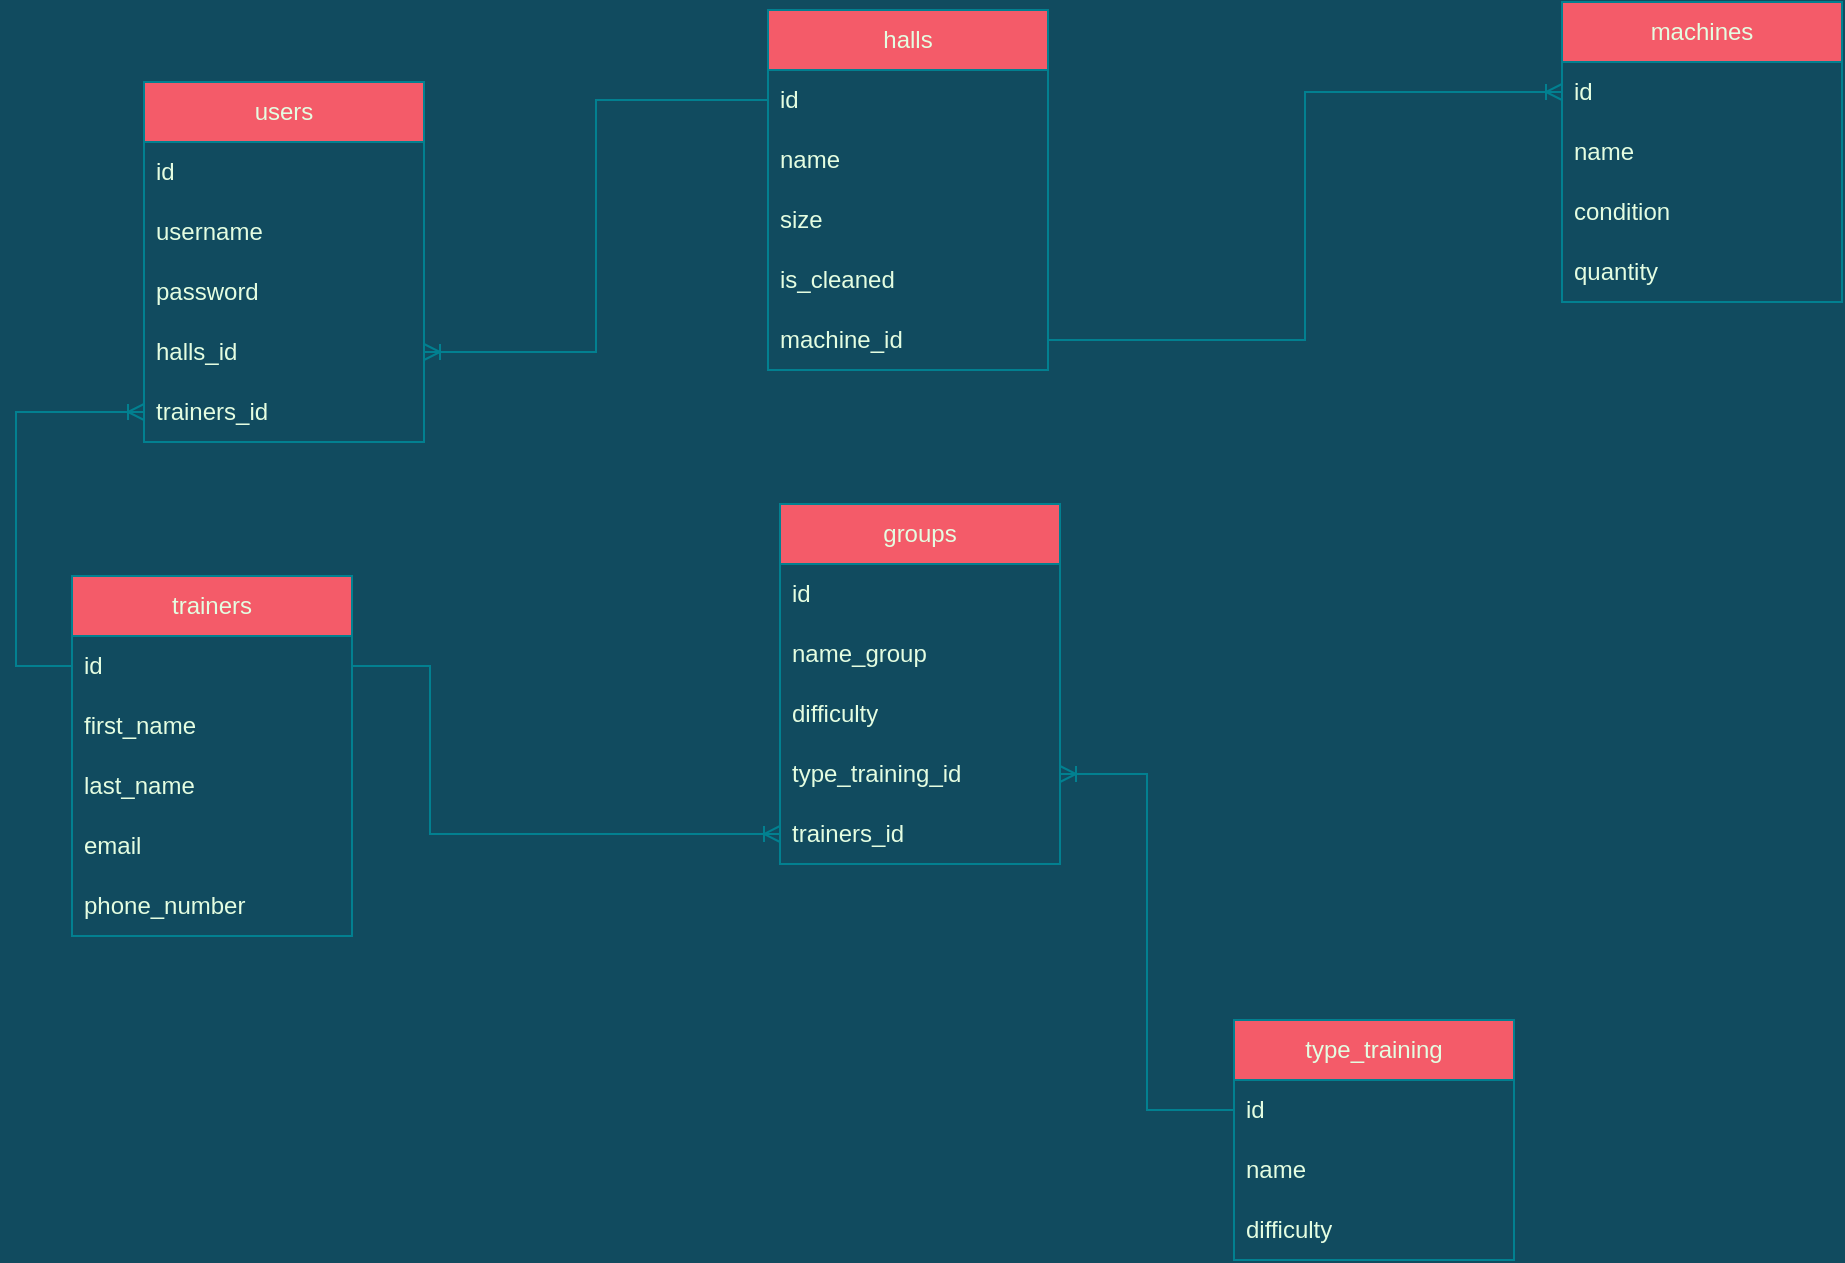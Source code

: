 <mxfile version="20.5.3" type="embed"><diagram id="C5RBs43oDa-KdzZeNtuy" name="Page-1"><mxGraphModel dx="858" dy="939" grid="0" gridSize="10" guides="1" tooltips="1" connect="1" arrows="1" fold="1" page="0" pageScale="1" pageWidth="827" pageHeight="1169" background="#114B5F" math="0" shadow="0"><root><mxCell id="WIyWlLk6GJQsqaUBKTNV-0"/><mxCell id="WIyWlLk6GJQsqaUBKTNV-1" parent="WIyWlLk6GJQsqaUBKTNV-0"/><mxCell id="smcjl3rhfNC1PhAupICk-0" value="trainers" style="swimlane;fontStyle=0;childLayout=stackLayout;horizontal=1;startSize=30;horizontalStack=0;resizeParent=1;resizeParentMax=0;resizeLast=0;collapsible=1;marginBottom=0;whiteSpace=wrap;html=1;fillColor=#F45B69;strokeColor=#028090;fontColor=#E4FDE1;" parent="WIyWlLk6GJQsqaUBKTNV-1" vertex="1"><mxGeometry x="728" y="291" width="140" height="180" as="geometry"/></mxCell><mxCell id="smcjl3rhfNC1PhAupICk-1" value="id" style="text;strokeColor=none;fillColor=none;align=left;verticalAlign=middle;spacingLeft=4;spacingRight=4;overflow=hidden;points=[[0,0.5],[1,0.5]];portConstraint=eastwest;rotatable=0;whiteSpace=wrap;html=1;fontColor=#E4FDE1;" parent="smcjl3rhfNC1PhAupICk-0" vertex="1"><mxGeometry y="30" width="140" height="30" as="geometry"/></mxCell><mxCell id="smcjl3rhfNC1PhAupICk-2" value="first_name" style="text;strokeColor=none;fillColor=none;align=left;verticalAlign=middle;spacingLeft=4;spacingRight=4;overflow=hidden;points=[[0,0.5],[1,0.5]];portConstraint=eastwest;rotatable=0;whiteSpace=wrap;html=1;fontColor=#E4FDE1;" parent="smcjl3rhfNC1PhAupICk-0" vertex="1"><mxGeometry y="60" width="140" height="30" as="geometry"/></mxCell><mxCell id="smcjl3rhfNC1PhAupICk-3" value="last_name" style="text;strokeColor=none;fillColor=none;align=left;verticalAlign=middle;spacingLeft=4;spacingRight=4;overflow=hidden;points=[[0,0.5],[1,0.5]];portConstraint=eastwest;rotatable=0;whiteSpace=wrap;html=1;fontColor=#E4FDE1;" parent="smcjl3rhfNC1PhAupICk-0" vertex="1"><mxGeometry y="90" width="140" height="30" as="geometry"/></mxCell><mxCell id="0" value="email" style="text;strokeColor=none;fillColor=none;align=left;verticalAlign=middle;spacingLeft=4;spacingRight=4;overflow=hidden;points=[[0,0.5],[1,0.5]];portConstraint=eastwest;rotatable=0;whiteSpace=wrap;html=1;fontColor=#E4FDE1;" parent="smcjl3rhfNC1PhAupICk-0" vertex="1"><mxGeometry y="120" width="140" height="30" as="geometry"/></mxCell><mxCell id="1" value="phone_number" style="text;strokeColor=none;fillColor=none;align=left;verticalAlign=middle;spacingLeft=4;spacingRight=4;overflow=hidden;points=[[0,0.5],[1,0.5]];portConstraint=eastwest;rotatable=0;whiteSpace=wrap;html=1;fontColor=#E4FDE1;" parent="smcjl3rhfNC1PhAupICk-0" vertex="1"><mxGeometry y="150" width="140" height="30" as="geometry"/></mxCell><mxCell id="smcjl3rhfNC1PhAupICk-4" value="users" style="swimlane;fontStyle=0;childLayout=stackLayout;horizontal=1;startSize=30;horizontalStack=0;resizeParent=1;resizeParentMax=0;resizeLast=0;collapsible=1;marginBottom=0;whiteSpace=wrap;html=1;fillColor=#F45B69;strokeColor=#028090;fontColor=#E4FDE1;" parent="WIyWlLk6GJQsqaUBKTNV-1" vertex="1"><mxGeometry x="764" y="44" width="140" height="180" as="geometry"/></mxCell><mxCell id="smcjl3rhfNC1PhAupICk-5" value="id" style="text;strokeColor=none;fillColor=none;align=left;verticalAlign=middle;spacingLeft=4;spacingRight=4;overflow=hidden;points=[[0,0.5],[1,0.5]];portConstraint=eastwest;rotatable=0;whiteSpace=wrap;html=1;fontColor=#E4FDE1;" parent="smcjl3rhfNC1PhAupICk-4" vertex="1"><mxGeometry y="30" width="140" height="30" as="geometry"/></mxCell><mxCell id="smcjl3rhfNC1PhAupICk-6" value="username" style="text;strokeColor=none;fillColor=none;align=left;verticalAlign=middle;spacingLeft=4;spacingRight=4;overflow=hidden;points=[[0,0.5],[1,0.5]];portConstraint=eastwest;rotatable=0;whiteSpace=wrap;html=1;fontColor=#E4FDE1;" parent="smcjl3rhfNC1PhAupICk-4" vertex="1"><mxGeometry y="60" width="140" height="30" as="geometry"/></mxCell><mxCell id="smcjl3rhfNC1PhAupICk-7" value="password" style="text;strokeColor=none;fillColor=none;align=left;verticalAlign=middle;spacingLeft=4;spacingRight=4;overflow=hidden;points=[[0,0.5],[1,0.5]];portConstraint=eastwest;rotatable=0;whiteSpace=wrap;html=1;fontColor=#E4FDE1;" parent="smcjl3rhfNC1PhAupICk-4" vertex="1"><mxGeometry y="90" width="140" height="30" as="geometry"/></mxCell><mxCell id="21" value="halls_id" style="text;strokeColor=none;fillColor=none;align=left;verticalAlign=middle;spacingLeft=4;spacingRight=4;overflow=hidden;points=[[0,0.5],[1,0.5]];portConstraint=eastwest;rotatable=0;whiteSpace=wrap;html=1;fontColor=#E4FDE1;" vertex="1" parent="smcjl3rhfNC1PhAupICk-4"><mxGeometry y="120" width="140" height="30" as="geometry"/></mxCell><mxCell id="19" value="trainers_id" style="text;strokeColor=none;fillColor=none;align=left;verticalAlign=middle;spacingLeft=4;spacingRight=4;overflow=hidden;points=[[0,0.5],[1,0.5]];portConstraint=eastwest;rotatable=0;whiteSpace=wrap;html=1;fontColor=#E4FDE1;" vertex="1" parent="smcjl3rhfNC1PhAupICk-4"><mxGeometry y="150" width="140" height="30" as="geometry"/></mxCell><mxCell id="smcjl3rhfNC1PhAupICk-9" value="groups" style="swimlane;fontStyle=0;childLayout=stackLayout;horizontal=1;startSize=30;horizontalStack=0;resizeParent=1;resizeParentMax=0;resizeLast=0;collapsible=1;marginBottom=0;whiteSpace=wrap;html=1;fillColor=#F45B69;strokeColor=#028090;fontColor=#E4FDE1;" parent="WIyWlLk6GJQsqaUBKTNV-1" vertex="1"><mxGeometry x="1082" y="255" width="140" height="180" as="geometry"/></mxCell><mxCell id="smcjl3rhfNC1PhAupICk-10" value="id" style="text;strokeColor=none;fillColor=none;align=left;verticalAlign=middle;spacingLeft=4;spacingRight=4;overflow=hidden;points=[[0,0.5],[1,0.5]];portConstraint=eastwest;rotatable=0;whiteSpace=wrap;html=1;fontColor=#E4FDE1;" parent="smcjl3rhfNC1PhAupICk-9" vertex="1"><mxGeometry y="30" width="140" height="30" as="geometry"/></mxCell><mxCell id="smcjl3rhfNC1PhAupICk-11" value="name_group" style="text;strokeColor=none;fillColor=none;align=left;verticalAlign=middle;spacingLeft=4;spacingRight=4;overflow=hidden;points=[[0,0.5],[1,0.5]];portConstraint=eastwest;rotatable=0;whiteSpace=wrap;html=1;fontColor=#E4FDE1;" parent="smcjl3rhfNC1PhAupICk-9" vertex="1"><mxGeometry y="60" width="140" height="30" as="geometry"/></mxCell><mxCell id="smcjl3rhfNC1PhAupICk-18" value="difficulty" style="text;strokeColor=none;fillColor=none;align=left;verticalAlign=middle;spacingLeft=4;spacingRight=4;overflow=hidden;points=[[0,0.5],[1,0.5]];portConstraint=eastwest;rotatable=0;whiteSpace=wrap;html=1;fontColor=#E4FDE1;" parent="smcjl3rhfNC1PhAupICk-9" vertex="1"><mxGeometry y="90" width="140" height="30" as="geometry"/></mxCell><mxCell id="smcjl3rhfNC1PhAupICk-12" value="type_training_id" style="text;strokeColor=none;fillColor=none;align=left;verticalAlign=middle;spacingLeft=4;spacingRight=4;overflow=hidden;points=[[0,0.5],[1,0.5]];portConstraint=eastwest;rotatable=0;whiteSpace=wrap;html=1;fontColor=#E4FDE1;" parent="smcjl3rhfNC1PhAupICk-9" vertex="1"><mxGeometry y="120" width="140" height="30" as="geometry"/></mxCell><mxCell id="23" value="trainers_id" style="text;strokeColor=none;fillColor=none;align=left;verticalAlign=middle;spacingLeft=4;spacingRight=4;overflow=hidden;points=[[0,0.5],[1,0.5]];portConstraint=eastwest;rotatable=0;whiteSpace=wrap;html=1;fontColor=#E4FDE1;" vertex="1" parent="smcjl3rhfNC1PhAupICk-9"><mxGeometry y="150" width="140" height="30" as="geometry"/></mxCell><mxCell id="smcjl3rhfNC1PhAupICk-13" value="type_training" style="swimlane;fontStyle=0;childLayout=stackLayout;horizontal=1;startSize=30;horizontalStack=0;resizeParent=1;resizeParentMax=0;resizeLast=0;collapsible=1;marginBottom=0;whiteSpace=wrap;html=1;fillColor=#F45B69;strokeColor=#028090;fontColor=#E4FDE1;" parent="WIyWlLk6GJQsqaUBKTNV-1" vertex="1"><mxGeometry x="1309" y="513" width="140" height="120" as="geometry"/></mxCell><mxCell id="smcjl3rhfNC1PhAupICk-14" value="id" style="text;strokeColor=none;fillColor=none;align=left;verticalAlign=middle;spacingLeft=4;spacingRight=4;overflow=hidden;points=[[0,0.5],[1,0.5]];portConstraint=eastwest;rotatable=0;whiteSpace=wrap;html=1;fontColor=#E4FDE1;" parent="smcjl3rhfNC1PhAupICk-13" vertex="1"><mxGeometry y="30" width="140" height="30" as="geometry"/></mxCell><mxCell id="smcjl3rhfNC1PhAupICk-15" value="name" style="text;strokeColor=none;fillColor=none;align=left;verticalAlign=middle;spacingLeft=4;spacingRight=4;overflow=hidden;points=[[0,0.5],[1,0.5]];portConstraint=eastwest;rotatable=0;whiteSpace=wrap;html=1;fontColor=#E4FDE1;" parent="smcjl3rhfNC1PhAupICk-13" vertex="1"><mxGeometry y="60" width="140" height="30" as="geometry"/></mxCell><mxCell id="smcjl3rhfNC1PhAupICk-16" value="difficulty" style="text;strokeColor=none;fillColor=none;align=left;verticalAlign=middle;spacingLeft=4;spacingRight=4;overflow=hidden;points=[[0,0.5],[1,0.5]];portConstraint=eastwest;rotatable=0;whiteSpace=wrap;html=1;fontColor=#E4FDE1;" parent="smcjl3rhfNC1PhAupICk-13" vertex="1"><mxGeometry y="90" width="140" height="30" as="geometry"/></mxCell><mxCell id="smcjl3rhfNC1PhAupICk-24" value="halls" style="swimlane;fontStyle=0;childLayout=stackLayout;horizontal=1;startSize=30;horizontalStack=0;resizeParent=1;resizeParentMax=0;resizeLast=0;collapsible=1;marginBottom=0;whiteSpace=wrap;html=1;swimlaneFillColor=none;fillColor=#F45B69;strokeColor=#028090;fontColor=#E4FDE1;" parent="WIyWlLk6GJQsqaUBKTNV-1" vertex="1"><mxGeometry x="1076" y="8" width="140" height="180" as="geometry"/></mxCell><mxCell id="smcjl3rhfNC1PhAupICk-25" value="id" style="text;strokeColor=none;fillColor=none;align=left;verticalAlign=middle;spacingLeft=4;spacingRight=4;overflow=hidden;points=[[0,0.5],[1,0.5]];portConstraint=eastwest;rotatable=0;whiteSpace=wrap;html=1;fontColor=#E4FDE1;" parent="smcjl3rhfNC1PhAupICk-24" vertex="1"><mxGeometry y="30" width="140" height="30" as="geometry"/></mxCell><mxCell id="7" value="name" style="text;strokeColor=none;fillColor=none;align=left;verticalAlign=middle;spacingLeft=4;spacingRight=4;overflow=hidden;points=[[0,0.5],[1,0.5]];portConstraint=eastwest;rotatable=0;whiteSpace=wrap;html=1;fontColor=#E4FDE1;" parent="smcjl3rhfNC1PhAupICk-24" vertex="1"><mxGeometry y="60" width="140" height="30" as="geometry"/></mxCell><mxCell id="smcjl3rhfNC1PhAupICk-26" value="size" style="text;strokeColor=none;fillColor=none;align=left;verticalAlign=middle;spacingLeft=4;spacingRight=4;overflow=hidden;points=[[0,0.5],[1,0.5]];portConstraint=eastwest;rotatable=0;whiteSpace=wrap;html=1;fontColor=#E4FDE1;" parent="smcjl3rhfNC1PhAupICk-24" vertex="1"><mxGeometry y="90" width="140" height="30" as="geometry"/></mxCell><mxCell id="smcjl3rhfNC1PhAupICk-27" value="is_cleaned" style="text;strokeColor=none;fillColor=none;align=left;verticalAlign=middle;spacingLeft=4;spacingRight=4;overflow=hidden;points=[[0,0.5],[1,0.5]];portConstraint=eastwest;rotatable=0;whiteSpace=wrap;html=1;fontColor=#E4FDE1;" parent="smcjl3rhfNC1PhAupICk-24" vertex="1"><mxGeometry y="120" width="140" height="30" as="geometry"/></mxCell><mxCell id="34" value="machine_id" style="text;strokeColor=none;fillColor=none;align=left;verticalAlign=middle;spacingLeft=4;spacingRight=4;overflow=hidden;points=[[0,0.5],[1,0.5]];portConstraint=eastwest;rotatable=0;whiteSpace=wrap;html=1;fontColor=#E4FDE1;" vertex="1" parent="smcjl3rhfNC1PhAupICk-24"><mxGeometry y="150" width="140" height="30" as="geometry"/></mxCell><mxCell id="16" value="" style="edgeStyle=orthogonalEdgeStyle;fontSize=12;html=1;endArrow=ERoneToMany;rounded=0;shadow=0;sketch=0;strokeColor=#028090;strokeWidth=1;labelBackgroundColor=#114B5F;fontColor=#E4FDE1;" edge="1" parent="WIyWlLk6GJQsqaUBKTNV-1" source="smcjl3rhfNC1PhAupICk-14" target="smcjl3rhfNC1PhAupICk-12"><mxGeometry width="100" height="100" relative="1" as="geometry"><mxPoint x="1422" y="321" as="sourcePoint"/><mxPoint x="1522" y="221" as="targetPoint"/></mxGeometry></mxCell><mxCell id="20" value="" style="edgeStyle=orthogonalEdgeStyle;fontSize=12;html=1;endArrow=ERoneToMany;rounded=0;shadow=0;sketch=0;strokeColor=#028090;strokeWidth=1;exitX=0;exitY=0.5;exitDx=0;exitDy=0;labelBackgroundColor=#114B5F;fontColor=#E4FDE1;" edge="1" parent="WIyWlLk6GJQsqaUBKTNV-1" source="smcjl3rhfNC1PhAupICk-25" target="21"><mxGeometry width="100" height="100" relative="1" as="geometry"><mxPoint x="1107" y="218" as="sourcePoint"/><mxPoint x="948" y="201" as="targetPoint"/></mxGeometry></mxCell><mxCell id="24" value="" style="edgeStyle=orthogonalEdgeStyle;fontSize=12;html=1;endArrow=ERoneToMany;rounded=0;shadow=0;sketch=0;strokeColor=#028090;strokeWidth=1;entryX=0;entryY=0.5;entryDx=0;entryDy=0;exitX=1;exitY=0.5;exitDx=0;exitDy=0;labelBackgroundColor=#114B5F;fontColor=#E4FDE1;" edge="1" parent="WIyWlLk6GJQsqaUBKTNV-1" source="smcjl3rhfNC1PhAupICk-1" target="23"><mxGeometry width="100" height="100" relative="1" as="geometry"><mxPoint x="986" y="633" as="sourcePoint"/><mxPoint x="986" y="488" as="targetPoint"/><Array as="points"><mxPoint x="907" y="336"/><mxPoint x="907" y="420"/></Array></mxGeometry></mxCell><mxCell id="26" value="" style="edgeStyle=orthogonalEdgeStyle;fontSize=12;html=1;endArrow=ERoneToMany;rounded=0;shadow=0;sketch=0;strokeColor=#028090;strokeWidth=1;exitX=0;exitY=0.5;exitDx=0;exitDy=0;entryX=0;entryY=0.5;entryDx=0;entryDy=0;labelBackgroundColor=#114B5F;fontColor=#E4FDE1;" edge="1" parent="WIyWlLk6GJQsqaUBKTNV-1" source="smcjl3rhfNC1PhAupICk-1" target="19"><mxGeometry width="100" height="100" relative="1" as="geometry"><mxPoint x="634" y="307" as="sourcePoint"/><mxPoint x="670" y="180" as="targetPoint"/><Array as="points"><mxPoint x="700" y="336"/><mxPoint x="700" y="209"/></Array></mxGeometry></mxCell><mxCell id="27" value="machines" style="swimlane;fontStyle=0;childLayout=stackLayout;horizontal=1;startSize=30;horizontalStack=0;resizeParent=1;resizeParentMax=0;resizeLast=0;collapsible=1;marginBottom=0;whiteSpace=wrap;html=1;fillColor=#F45B69;strokeColor=#028090;fontColor=#E4FDE1;" vertex="1" parent="WIyWlLk6GJQsqaUBKTNV-1"><mxGeometry x="1473" y="4" width="140" height="150" as="geometry"/></mxCell><mxCell id="28" value="id" style="text;strokeColor=none;fillColor=none;align=left;verticalAlign=middle;spacingLeft=4;spacingRight=4;overflow=hidden;points=[[0,0.5],[1,0.5]];portConstraint=eastwest;rotatable=0;whiteSpace=wrap;html=1;fontColor=#E4FDE1;" vertex="1" parent="27"><mxGeometry y="30" width="140" height="30" as="geometry"/></mxCell><mxCell id="29" value="name" style="text;strokeColor=none;fillColor=none;align=left;verticalAlign=middle;spacingLeft=4;spacingRight=4;overflow=hidden;points=[[0,0.5],[1,0.5]];portConstraint=eastwest;rotatable=0;whiteSpace=wrap;html=1;fontColor=#E4FDE1;" vertex="1" parent="27"><mxGeometry y="60" width="140" height="30" as="geometry"/></mxCell><mxCell id="30" value="condition" style="text;strokeColor=none;fillColor=none;align=left;verticalAlign=middle;spacingLeft=4;spacingRight=4;overflow=hidden;points=[[0,0.5],[1,0.5]];portConstraint=eastwest;rotatable=0;whiteSpace=wrap;html=1;fontColor=#E4FDE1;" vertex="1" parent="27"><mxGeometry y="90" width="140" height="30" as="geometry"/></mxCell><mxCell id="39" value="quantity" style="text;strokeColor=none;fillColor=none;align=left;verticalAlign=middle;spacingLeft=4;spacingRight=4;overflow=hidden;points=[[0,0.5],[1,0.5]];portConstraint=eastwest;rotatable=0;whiteSpace=wrap;html=1;fontColor=#E4FDE1;" vertex="1" parent="27"><mxGeometry y="120" width="140" height="30" as="geometry"/></mxCell><mxCell id="38" value="" style="edgeStyle=orthogonalEdgeStyle;fontSize=12;html=1;endArrow=ERoneToMany;rounded=0;shadow=0;sketch=0;strokeColor=#028090;strokeWidth=1;labelBackgroundColor=#114B5F;fontColor=#E4FDE1;" edge="1" parent="WIyWlLk6GJQsqaUBKTNV-1" source="34" target="28"><mxGeometry width="100" height="100" relative="1" as="geometry"><mxPoint x="1435" y="124" as="sourcePoint"/><mxPoint x="1420" y="250" as="targetPoint"/></mxGeometry></mxCell></root></mxGraphModel></diagram></mxfile>